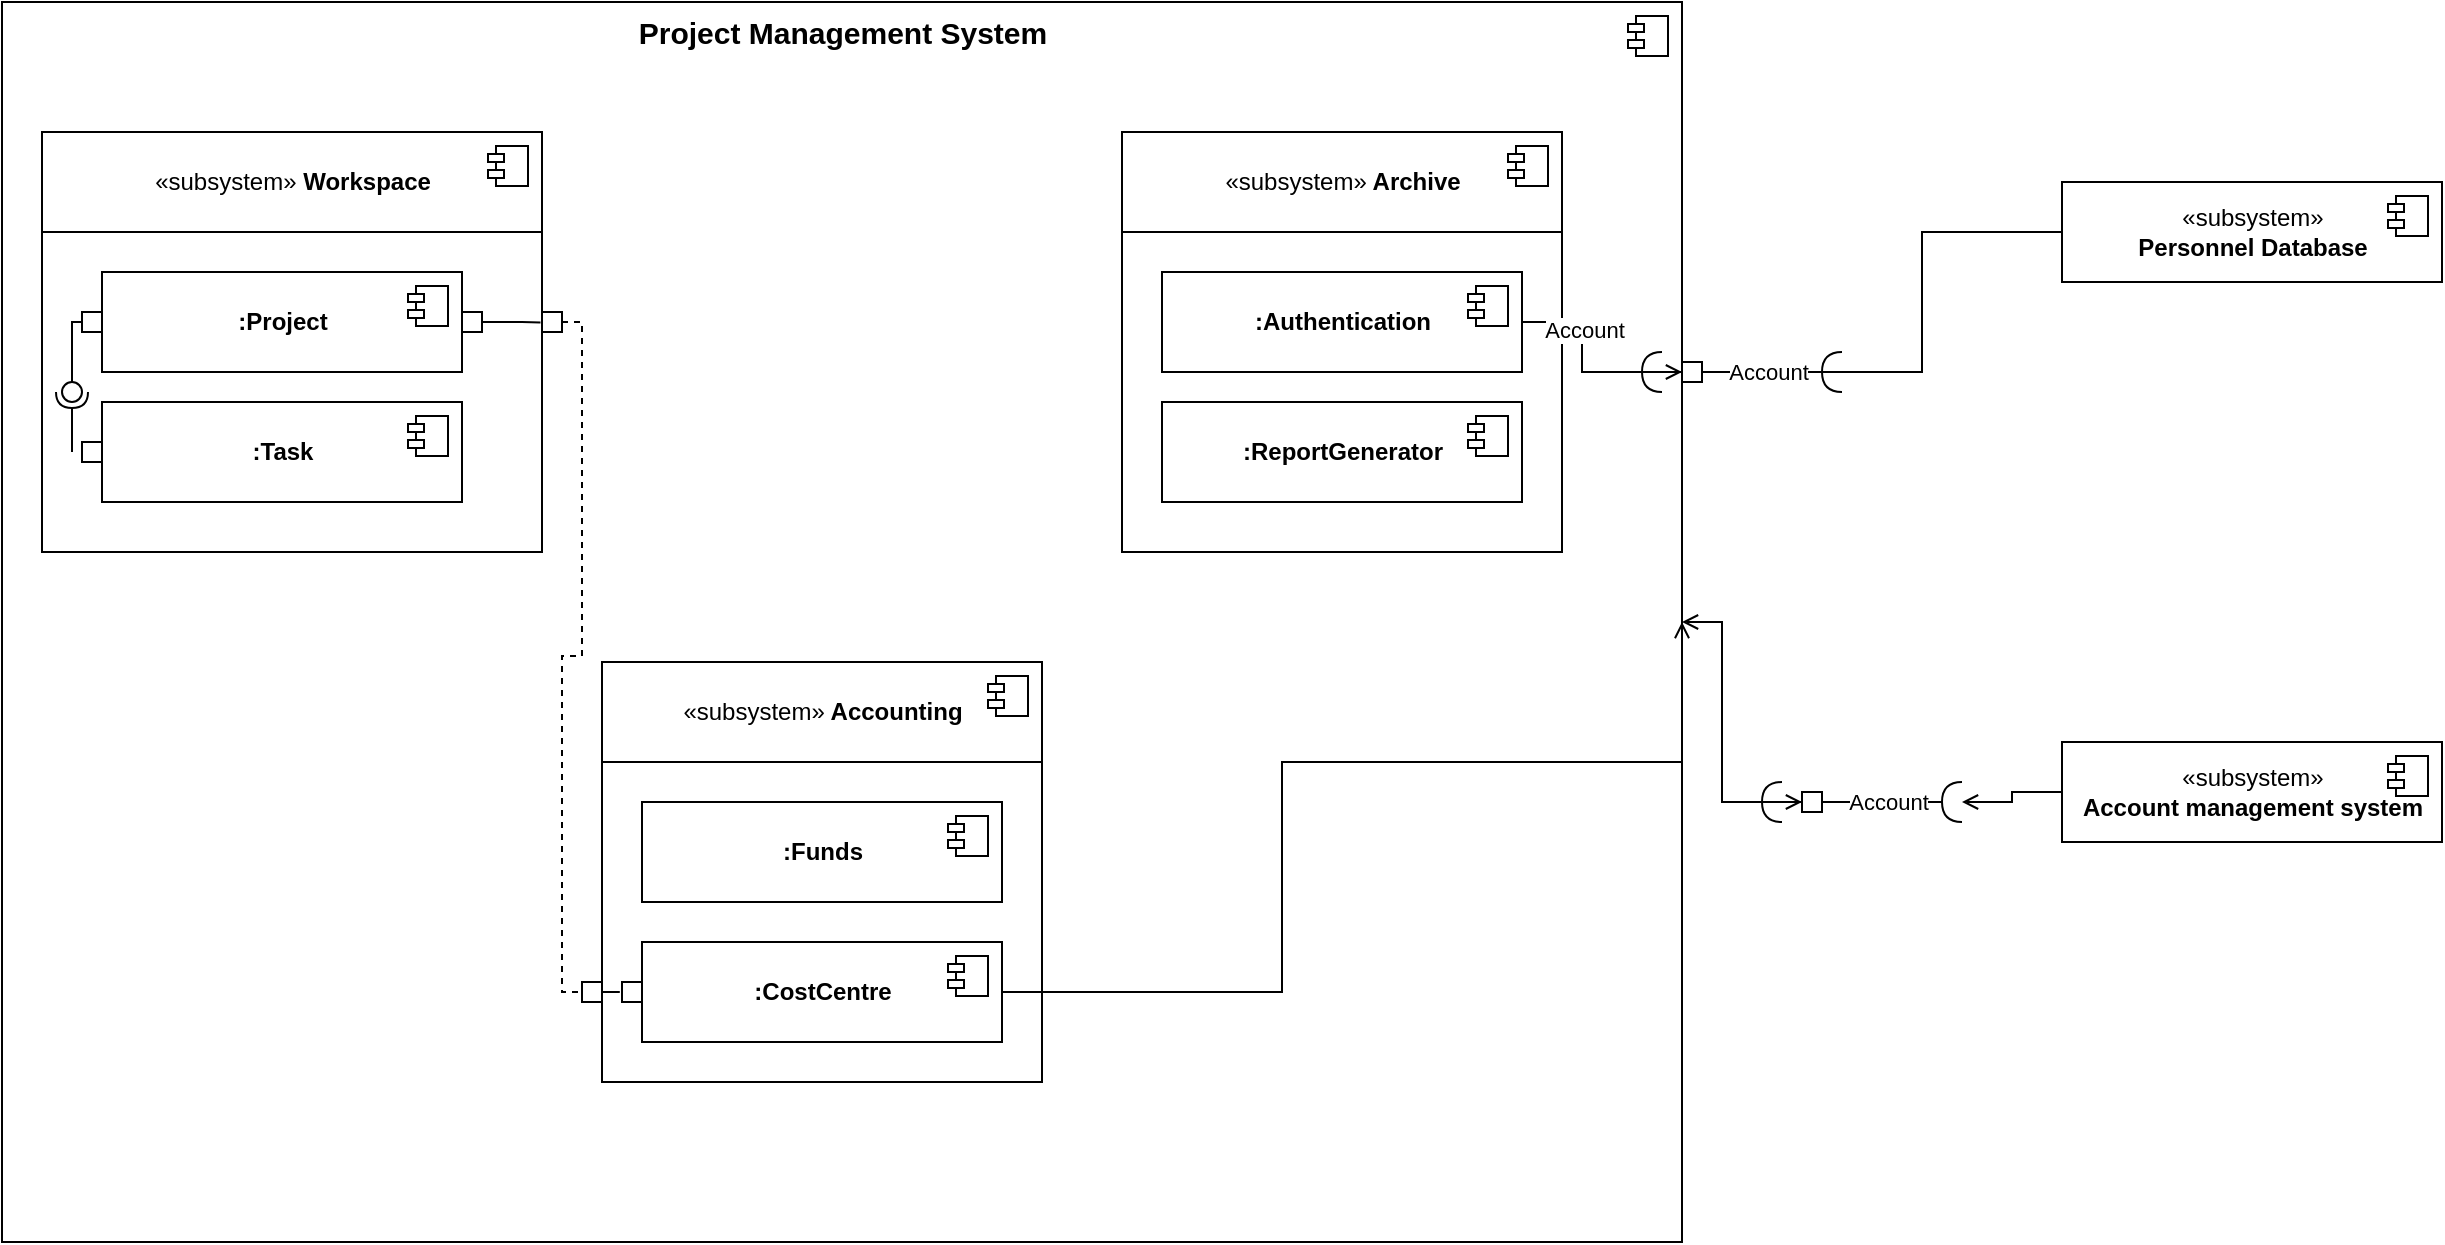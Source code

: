 <mxfile version="14.6.6" type="github">
  <diagram name="Page-1" id="5f0bae14-7c28-e335-631c-24af17079c00">
    <mxGraphModel dx="696" dy="351" grid="1" gridSize="10" guides="1" tooltips="1" connect="1" arrows="1" fold="1" page="1" pageScale="1" pageWidth="1100" pageHeight="850" background="#ffffff" math="0" shadow="0">
      <root>
        <mxCell id="0" />
        <mxCell id="1" parent="0" />
        <mxCell id="7hVWozrfAJZLWaMvnfx6-36" value="&lt;font size=&quot;1&quot;&gt;&lt;b style=&quot;font-size: 15px&quot;&gt;Project Management System&lt;/b&gt;&lt;/font&gt;" style="html=1;dropTarget=0;verticalAlign=top;" vertex="1" parent="1">
          <mxGeometry x="130" y="30" width="840" height="620" as="geometry" />
        </mxCell>
        <mxCell id="7hVWozrfAJZLWaMvnfx6-37" value="" style="shape=module;jettyWidth=8;jettyHeight=4;" vertex="1" parent="7hVWozrfAJZLWaMvnfx6-36">
          <mxGeometry x="1" width="20" height="20" relative="1" as="geometry">
            <mxPoint x="-27" y="7" as="offset" />
          </mxGeometry>
        </mxCell>
        <mxCell id="7hVWozrfAJZLWaMvnfx6-3" value="«subsystem»&lt;b&gt; Archive&lt;/b&gt;" style="html=1;dropTarget=0;" vertex="1" parent="1">
          <mxGeometry x="690" y="95" width="220" height="50" as="geometry" />
        </mxCell>
        <mxCell id="7hVWozrfAJZLWaMvnfx6-4" value="" style="shape=module;jettyWidth=8;jettyHeight=4;" vertex="1" parent="7hVWozrfAJZLWaMvnfx6-3">
          <mxGeometry x="1" width="20" height="20" relative="1" as="geometry">
            <mxPoint x="-27" y="7" as="offset" />
          </mxGeometry>
        </mxCell>
        <mxCell id="7hVWozrfAJZLWaMvnfx6-5" value="" style="whiteSpace=wrap;html=1;" vertex="1" parent="1">
          <mxGeometry x="690" y="145" width="220" height="160" as="geometry" />
        </mxCell>
        <mxCell id="7hVWozrfAJZLWaMvnfx6-46" style="edgeStyle=orthogonalEdgeStyle;rounded=0;orthogonalLoop=1;jettySize=auto;html=1;entryX=0;entryY=0.5;entryDx=0;entryDy=0;endArrow=open;endFill=0;startArrow=none;" edge="1" parent="1" source="7hVWozrfAJZLWaMvnfx6-47" target="7hVWozrfAJZLWaMvnfx6-44">
          <mxGeometry relative="1" as="geometry">
            <Array as="points" />
          </mxGeometry>
        </mxCell>
        <mxCell id="7hVWozrfAJZLWaMvnfx6-12" value="&lt;b&gt;:Authentication&lt;/b&gt;&lt;br&gt;&lt;b&gt;&lt;/b&gt;" style="html=1;dropTarget=0;" vertex="1" parent="1">
          <mxGeometry x="710" y="165" width="180" height="50" as="geometry" />
        </mxCell>
        <mxCell id="7hVWozrfAJZLWaMvnfx6-13" value="" style="shape=module;jettyWidth=8;jettyHeight=4;" vertex="1" parent="7hVWozrfAJZLWaMvnfx6-12">
          <mxGeometry x="1" width="20" height="20" relative="1" as="geometry">
            <mxPoint x="-27" y="7" as="offset" />
          </mxGeometry>
        </mxCell>
        <mxCell id="7hVWozrfAJZLWaMvnfx6-14" value="&lt;b&gt;:ReportGenerator&lt;/b&gt;" style="html=1;dropTarget=0;" vertex="1" parent="1">
          <mxGeometry x="710" y="230" width="180" height="50" as="geometry" />
        </mxCell>
        <mxCell id="7hVWozrfAJZLWaMvnfx6-15" value="" style="shape=module;jettyWidth=8;jettyHeight=4;" vertex="1" parent="7hVWozrfAJZLWaMvnfx6-14">
          <mxGeometry x="1" width="20" height="20" relative="1" as="geometry">
            <mxPoint x="-27" y="7" as="offset" />
          </mxGeometry>
        </mxCell>
        <mxCell id="7hVWozrfAJZLWaMvnfx6-18" value="«subsystem»&lt;b&gt; Workspace&lt;/b&gt;" style="html=1;dropTarget=0;" vertex="1" parent="1">
          <mxGeometry x="150" y="95" width="250" height="50" as="geometry" />
        </mxCell>
        <mxCell id="7hVWozrfAJZLWaMvnfx6-19" value="" style="shape=module;jettyWidth=8;jettyHeight=4;" vertex="1" parent="7hVWozrfAJZLWaMvnfx6-18">
          <mxGeometry x="1" width="20" height="20" relative="1" as="geometry">
            <mxPoint x="-27" y="7" as="offset" />
          </mxGeometry>
        </mxCell>
        <mxCell id="7hVWozrfAJZLWaMvnfx6-20" value="" style="whiteSpace=wrap;html=1;" vertex="1" parent="1">
          <mxGeometry x="150" y="145" width="250" height="160" as="geometry" />
        </mxCell>
        <mxCell id="7hVWozrfAJZLWaMvnfx6-21" value="&lt;b&gt;:Project&lt;/b&gt;" style="html=1;dropTarget=0;" vertex="1" parent="1">
          <mxGeometry x="180" y="165" width="180" height="50" as="geometry" />
        </mxCell>
        <mxCell id="7hVWozrfAJZLWaMvnfx6-22" value="" style="shape=module;jettyWidth=8;jettyHeight=4;" vertex="1" parent="7hVWozrfAJZLWaMvnfx6-21">
          <mxGeometry x="1" width="20" height="20" relative="1" as="geometry">
            <mxPoint x="-27" y="7" as="offset" />
          </mxGeometry>
        </mxCell>
        <mxCell id="7hVWozrfAJZLWaMvnfx6-23" value="&lt;b&gt;:Task&lt;/b&gt;" style="html=1;dropTarget=0;" vertex="1" parent="1">
          <mxGeometry x="180" y="230" width="180" height="50" as="geometry" />
        </mxCell>
        <mxCell id="7hVWozrfAJZLWaMvnfx6-24" value="" style="shape=module;jettyWidth=8;jettyHeight=4;" vertex="1" parent="7hVWozrfAJZLWaMvnfx6-23">
          <mxGeometry x="1" width="20" height="20" relative="1" as="geometry">
            <mxPoint x="-27" y="7" as="offset" />
          </mxGeometry>
        </mxCell>
        <mxCell id="7hVWozrfAJZLWaMvnfx6-27" value="«subsystem»&lt;b&gt; Accounting&lt;/b&gt;" style="html=1;dropTarget=0;" vertex="1" parent="1">
          <mxGeometry x="430" y="360" width="220" height="50" as="geometry" />
        </mxCell>
        <mxCell id="7hVWozrfAJZLWaMvnfx6-28" value="" style="shape=module;jettyWidth=8;jettyHeight=4;" vertex="1" parent="7hVWozrfAJZLWaMvnfx6-27">
          <mxGeometry x="1" width="20" height="20" relative="1" as="geometry">
            <mxPoint x="-27" y="7" as="offset" />
          </mxGeometry>
        </mxCell>
        <mxCell id="7hVWozrfAJZLWaMvnfx6-29" value="" style="whiteSpace=wrap;html=1;" vertex="1" parent="1">
          <mxGeometry x="430" y="410" width="220" height="160" as="geometry" />
        </mxCell>
        <mxCell id="7hVWozrfAJZLWaMvnfx6-30" value="&lt;b&gt;:Funds&lt;/b&gt;" style="html=1;dropTarget=0;" vertex="1" parent="1">
          <mxGeometry x="450" y="430" width="180" height="50" as="geometry" />
        </mxCell>
        <mxCell id="7hVWozrfAJZLWaMvnfx6-31" value="" style="shape=module;jettyWidth=8;jettyHeight=4;" vertex="1" parent="7hVWozrfAJZLWaMvnfx6-30">
          <mxGeometry x="1" width="20" height="20" relative="1" as="geometry">
            <mxPoint x="-27" y="7" as="offset" />
          </mxGeometry>
        </mxCell>
        <mxCell id="7hVWozrfAJZLWaMvnfx6-61" style="edgeStyle=orthogonalEdgeStyle;rounded=0;orthogonalLoop=1;jettySize=auto;html=1;endArrow=open;endFill=0;entryX=1;entryY=0.5;entryDx=0;entryDy=0;exitX=1;exitY=0.5;exitDx=0;exitDy=0;" edge="1" parent="1" source="7hVWozrfAJZLWaMvnfx6-32" target="7hVWozrfAJZLWaMvnfx6-36">
          <mxGeometry relative="1" as="geometry">
            <Array as="points">
              <mxPoint x="770" y="525" />
              <mxPoint x="770" y="410" />
              <mxPoint x="970" y="410" />
            </Array>
          </mxGeometry>
        </mxCell>
        <mxCell id="7hVWozrfAJZLWaMvnfx6-32" value="&lt;b&gt;:CostCentre&lt;/b&gt;" style="html=1;dropTarget=0;" vertex="1" parent="1">
          <mxGeometry x="450" y="500" width="180" height="50" as="geometry" />
        </mxCell>
        <mxCell id="7hVWozrfAJZLWaMvnfx6-33" value="" style="shape=module;jettyWidth=8;jettyHeight=4;" vertex="1" parent="7hVWozrfAJZLWaMvnfx6-32">
          <mxGeometry x="1" width="20" height="20" relative="1" as="geometry">
            <mxPoint x="-27" y="7" as="offset" />
          </mxGeometry>
        </mxCell>
        <mxCell id="7hVWozrfAJZLWaMvnfx6-38" value="&lt;div&gt;«subsystem»&lt;b&gt;&lt;br&gt;&lt;/b&gt;&lt;/div&gt;&lt;div&gt;&lt;b&gt;Personnel Database&lt;/b&gt;&lt;/div&gt;" style="html=1;dropTarget=0;" vertex="1" parent="1">
          <mxGeometry x="1160" y="120" width="190" height="50" as="geometry" />
        </mxCell>
        <mxCell id="7hVWozrfAJZLWaMvnfx6-39" value="" style="shape=module;jettyWidth=8;jettyHeight=4;" vertex="1" parent="7hVWozrfAJZLWaMvnfx6-38">
          <mxGeometry x="1" width="20" height="20" relative="1" as="geometry">
            <mxPoint x="-27" y="7" as="offset" />
          </mxGeometry>
        </mxCell>
        <mxCell id="7hVWozrfAJZLWaMvnfx6-41" value="" style="shape=requiredInterface;html=1;verticalLabelPosition=bottom;direction=west;" vertex="1" parent="1">
          <mxGeometry x="1040" y="205" width="10" height="20" as="geometry" />
        </mxCell>
        <mxCell id="7hVWozrfAJZLWaMvnfx6-43" value="" style="edgeStyle=orthogonalEdgeStyle;rounded=0;orthogonalLoop=1;jettySize=auto;html=1;entryX=1;entryY=0.5;entryDx=0;entryDy=0;endArrow=none;entryPerimeter=0;" edge="1" parent="1" source="7hVWozrfAJZLWaMvnfx6-38" target="7hVWozrfAJZLWaMvnfx6-41">
          <mxGeometry relative="1" as="geometry">
            <mxPoint x="1160" y="145" as="sourcePoint" />
            <mxPoint x="970" y="220" as="targetPoint" />
            <Array as="points">
              <mxPoint x="1090" y="145" />
              <mxPoint x="1090" y="215" />
            </Array>
          </mxGeometry>
        </mxCell>
        <mxCell id="7hVWozrfAJZLWaMvnfx6-44" value="" style="rounded=0;whiteSpace=wrap;html=1;align=right;" vertex="1" parent="1">
          <mxGeometry x="970" y="210" width="10" height="10" as="geometry" />
        </mxCell>
        <mxCell id="7hVWozrfAJZLWaMvnfx6-45" value="" style="edgeStyle=orthogonalEdgeStyle;rounded=0;orthogonalLoop=1;jettySize=auto;html=1;entryX=1;entryY=0.5;entryDx=0;entryDy=0;startArrow=none;endArrow=none;endFill=0;" edge="1" parent="1" source="7hVWozrfAJZLWaMvnfx6-41" target="7hVWozrfAJZLWaMvnfx6-44">
          <mxGeometry relative="1" as="geometry">
            <mxPoint x="1040" y="220" as="sourcePoint" />
            <mxPoint x="970" y="220" as="targetPoint" />
            <Array as="points">
              <mxPoint x="990" y="215" />
              <mxPoint x="990" y="215" />
            </Array>
          </mxGeometry>
        </mxCell>
        <mxCell id="7hVWozrfAJZLWaMvnfx6-49" value="Account" style="edgeLabel;html=1;align=center;verticalAlign=middle;resizable=0;points=[];" vertex="1" connectable="0" parent="7hVWozrfAJZLWaMvnfx6-45">
          <mxGeometry x="-0.085" relative="1" as="geometry">
            <mxPoint as="offset" />
          </mxGeometry>
        </mxCell>
        <mxCell id="7hVWozrfAJZLWaMvnfx6-47" value="" style="shape=requiredInterface;html=1;verticalLabelPosition=bottom;direction=west;" vertex="1" parent="1">
          <mxGeometry x="950" y="205" width="10" height="20" as="geometry" />
        </mxCell>
        <mxCell id="7hVWozrfAJZLWaMvnfx6-48" value="" style="edgeStyle=orthogonalEdgeStyle;rounded=0;orthogonalLoop=1;jettySize=auto;html=1;entryX=1;entryY=0.5;entryDx=0;entryDy=0;endArrow=none;endFill=0;exitX=1;exitY=0.5;exitDx=0;exitDy=0;entryPerimeter=0;" edge="1" parent="1" source="7hVWozrfAJZLWaMvnfx6-12" target="7hVWozrfAJZLWaMvnfx6-47">
          <mxGeometry relative="1" as="geometry">
            <mxPoint x="890" y="215" as="sourcePoint" />
            <mxPoint x="970" y="215" as="targetPoint" />
            <Array as="points" />
          </mxGeometry>
        </mxCell>
        <mxCell id="7hVWozrfAJZLWaMvnfx6-50" value="Account" style="edgeLabel;html=1;align=center;verticalAlign=middle;resizable=0;points=[];" vertex="1" connectable="0" parent="7hVWozrfAJZLWaMvnfx6-48">
          <mxGeometry x="-0.209" y="1" relative="1" as="geometry">
            <mxPoint as="offset" />
          </mxGeometry>
        </mxCell>
        <mxCell id="7hVWozrfAJZLWaMvnfx6-59" style="edgeStyle=orthogonalEdgeStyle;rounded=0;orthogonalLoop=1;jettySize=auto;html=1;entryX=0;entryY=0.5;entryDx=0;entryDy=0;entryPerimeter=0;endArrow=open;endFill=0;" edge="1" parent="1" source="7hVWozrfAJZLWaMvnfx6-51" target="7hVWozrfAJZLWaMvnfx6-54">
          <mxGeometry relative="1" as="geometry" />
        </mxCell>
        <mxCell id="7hVWozrfAJZLWaMvnfx6-51" value="&lt;div&gt;«subsystem»&lt;b&gt;&lt;br&gt;&lt;/b&gt;&lt;/div&gt;&lt;div&gt;&lt;b&gt;Account management system&lt;/b&gt;&lt;/div&gt;" style="html=1;dropTarget=0;" vertex="1" parent="1">
          <mxGeometry x="1160" y="400" width="190" height="50" as="geometry" />
        </mxCell>
        <mxCell id="7hVWozrfAJZLWaMvnfx6-52" value="" style="shape=module;jettyWidth=8;jettyHeight=4;" vertex="1" parent="7hVWozrfAJZLWaMvnfx6-51">
          <mxGeometry x="1" width="20" height="20" relative="1" as="geometry">
            <mxPoint x="-27" y="7" as="offset" />
          </mxGeometry>
        </mxCell>
        <mxCell id="7hVWozrfAJZLWaMvnfx6-53" style="edgeStyle=orthogonalEdgeStyle;rounded=0;orthogonalLoop=1;jettySize=auto;html=1;entryX=0;entryY=0.5;entryDx=0;entryDy=0;endArrow=open;endFill=0;startArrow=none;" edge="1" source="7hVWozrfAJZLWaMvnfx6-58" target="7hVWozrfAJZLWaMvnfx6-55" parent="1">
          <mxGeometry relative="1" as="geometry">
            <Array as="points" />
          </mxGeometry>
        </mxCell>
        <mxCell id="7hVWozrfAJZLWaMvnfx6-54" value="" style="shape=requiredInterface;html=1;verticalLabelPosition=bottom;direction=west;" vertex="1" parent="1">
          <mxGeometry x="1100" y="420" width="10" height="20" as="geometry" />
        </mxCell>
        <mxCell id="7hVWozrfAJZLWaMvnfx6-55" value="" style="rounded=0;whiteSpace=wrap;html=1;align=right;" vertex="1" parent="1">
          <mxGeometry x="1030" y="425" width="10" height="10" as="geometry" />
        </mxCell>
        <mxCell id="7hVWozrfAJZLWaMvnfx6-56" value="" style="edgeStyle=orthogonalEdgeStyle;rounded=0;orthogonalLoop=1;jettySize=auto;html=1;entryX=1;entryY=0.5;entryDx=0;entryDy=0;startArrow=none;endArrow=none;endFill=0;" edge="1" source="7hVWozrfAJZLWaMvnfx6-54" target="7hVWozrfAJZLWaMvnfx6-55" parent="1">
          <mxGeometry relative="1" as="geometry">
            <mxPoint x="1100" y="435" as="sourcePoint" />
            <mxPoint x="1030" y="435" as="targetPoint" />
            <Array as="points">
              <mxPoint x="1050" y="430" />
              <mxPoint x="1050" y="430" />
            </Array>
          </mxGeometry>
        </mxCell>
        <mxCell id="7hVWozrfAJZLWaMvnfx6-57" value="Account" style="edgeLabel;html=1;align=center;verticalAlign=middle;resizable=0;points=[];" vertex="1" connectable="0" parent="7hVWozrfAJZLWaMvnfx6-56">
          <mxGeometry x="-0.085" relative="1" as="geometry">
            <mxPoint as="offset" />
          </mxGeometry>
        </mxCell>
        <mxCell id="7hVWozrfAJZLWaMvnfx6-60" style="edgeStyle=orthogonalEdgeStyle;rounded=0;orthogonalLoop=1;jettySize=auto;html=1;endArrow=open;endFill=0;" edge="1" parent="1" source="7hVWozrfAJZLWaMvnfx6-58" target="7hVWozrfAJZLWaMvnfx6-36">
          <mxGeometry relative="1" as="geometry" />
        </mxCell>
        <mxCell id="7hVWozrfAJZLWaMvnfx6-58" value="" style="shape=requiredInterface;html=1;verticalLabelPosition=bottom;direction=west;" vertex="1" parent="1">
          <mxGeometry x="1010" y="420" width="10" height="20" as="geometry" />
        </mxCell>
        <mxCell id="7hVWozrfAJZLWaMvnfx6-69" style="edgeStyle=orthogonalEdgeStyle;rounded=0;orthogonalLoop=1;jettySize=auto;html=1;entryX=0.997;entryY=0.283;entryDx=0;entryDy=0;entryPerimeter=0;endArrow=none;endFill=0;" edge="1" parent="1" source="7hVWozrfAJZLWaMvnfx6-68" target="7hVWozrfAJZLWaMvnfx6-20">
          <mxGeometry relative="1" as="geometry">
            <mxPoint x="390" y="190" as="targetPoint" />
            <Array as="points">
              <mxPoint x="390" y="190" />
              <mxPoint x="390" y="190" />
            </Array>
          </mxGeometry>
        </mxCell>
        <mxCell id="7hVWozrfAJZLWaMvnfx6-68" value="" style="rounded=0;whiteSpace=wrap;html=1;align=right;" vertex="1" parent="1">
          <mxGeometry x="360" y="185" width="10" height="10" as="geometry" />
        </mxCell>
        <mxCell id="7hVWozrfAJZLWaMvnfx6-71" value="" style="rounded=0;whiteSpace=wrap;html=1;align=right;" vertex="1" parent="1">
          <mxGeometry x="400" y="185" width="10" height="10" as="geometry" />
        </mxCell>
        <mxCell id="7hVWozrfAJZLWaMvnfx6-75" value="" style="rounded=0;whiteSpace=wrap;html=1;align=right;" vertex="1" parent="1">
          <mxGeometry x="440" y="520" width="10" height="10" as="geometry" />
        </mxCell>
        <mxCell id="7hVWozrfAJZLWaMvnfx6-78" style="edgeStyle=orthogonalEdgeStyle;rounded=0;orthogonalLoop=1;jettySize=auto;html=1;endArrow=none;endFill=0;exitX=1;exitY=0.5;exitDx=0;exitDy=0;entryX=-0.109;entryY=0.574;entryDx=0;entryDy=0;entryPerimeter=0;" edge="1" parent="1" source="7hVWozrfAJZLWaMvnfx6-76" target="7hVWozrfAJZLWaMvnfx6-75">
          <mxGeometry relative="1" as="geometry" />
        </mxCell>
        <mxCell id="7hVWozrfAJZLWaMvnfx6-76" value="" style="rounded=0;whiteSpace=wrap;html=1;align=right;" vertex="1" parent="1">
          <mxGeometry x="420" y="520" width="10" height="10" as="geometry" />
        </mxCell>
        <mxCell id="7hVWozrfAJZLWaMvnfx6-77" value="" style="edgeStyle=orthogonalEdgeStyle;rounded=0;orthogonalLoop=1;jettySize=auto;html=1;endArrow=none;endFill=0;entryX=0;entryY=0.5;entryDx=0;entryDy=0;dashed=1;" edge="1" parent="1" source="7hVWozrfAJZLWaMvnfx6-71" target="7hVWozrfAJZLWaMvnfx6-76">
          <mxGeometry relative="1" as="geometry">
            <mxPoint x="410" y="190.034" as="sourcePoint" />
            <mxPoint x="427.8" y="526.16" as="targetPoint" />
            <Array as="points">
              <mxPoint x="420" y="190" />
              <mxPoint x="420" y="357" />
              <mxPoint x="410" y="357" />
              <mxPoint x="410" y="525" />
            </Array>
          </mxGeometry>
        </mxCell>
        <mxCell id="7hVWozrfAJZLWaMvnfx6-80" value="" style="rounded=0;orthogonalLoop=1;jettySize=auto;html=1;endArrow=none;endFill=0;exitX=0;exitY=0.5;exitDx=0;exitDy=0;startArrow=none;" edge="1" target="7hVWozrfAJZLWaMvnfx6-82" parent="1" source="7hVWozrfAJZLWaMvnfx6-83">
          <mxGeometry relative="1" as="geometry">
            <mxPoint x="390" y="255" as="sourcePoint" />
            <Array as="points">
              <mxPoint x="165" y="190" />
            </Array>
          </mxGeometry>
        </mxCell>
        <mxCell id="7hVWozrfAJZLWaMvnfx6-81" value="" style="rounded=0;orthogonalLoop=1;jettySize=auto;html=1;endArrow=halfCircle;endFill=0;entryX=0.5;entryY=0.5;entryDx=0;entryDy=0;endSize=6;strokeWidth=1;startArrow=none;" edge="1" target="7hVWozrfAJZLWaMvnfx6-82" parent="1">
          <mxGeometry relative="1" as="geometry">
            <mxPoint x="165" y="255" as="sourcePoint" />
            <Array as="points" />
          </mxGeometry>
        </mxCell>
        <mxCell id="7hVWozrfAJZLWaMvnfx6-82" value="" style="ellipse;whiteSpace=wrap;html=1;fontFamily=Helvetica;fontSize=12;fontColor=#000000;align=center;strokeColor=#000000;fillColor=#ffffff;points=[];aspect=fixed;resizable=0;" vertex="1" parent="1">
          <mxGeometry x="160" y="220" width="10" height="10" as="geometry" />
        </mxCell>
        <mxCell id="7hVWozrfAJZLWaMvnfx6-83" value="" style="rounded=0;whiteSpace=wrap;html=1;align=right;" vertex="1" parent="1">
          <mxGeometry x="170" y="185" width="10" height="10" as="geometry" />
        </mxCell>
        <mxCell id="7hVWozrfAJZLWaMvnfx6-84" value="" style="rounded=0;orthogonalLoop=1;jettySize=auto;html=1;endArrow=none;endFill=0;exitX=0;exitY=0.5;exitDx=0;exitDy=0;" edge="1" parent="1" source="7hVWozrfAJZLWaMvnfx6-21" target="7hVWozrfAJZLWaMvnfx6-83">
          <mxGeometry relative="1" as="geometry">
            <mxPoint x="180" y="190" as="sourcePoint" />
            <mxPoint x="165" y="220" as="targetPoint" />
            <Array as="points" />
          </mxGeometry>
        </mxCell>
        <mxCell id="7hVWozrfAJZLWaMvnfx6-85" value="" style="rounded=0;whiteSpace=wrap;html=1;align=right;" vertex="1" parent="1">
          <mxGeometry x="170" y="250" width="10" height="10" as="geometry" />
        </mxCell>
        <mxCell id="7hVWozrfAJZLWaMvnfx6-87" value="" style="rounded=0;orthogonalLoop=1;jettySize=auto;html=1;endArrow=none;endFill=0;endSize=6;strokeWidth=1;" edge="1" parent="1">
          <mxGeometry relative="1" as="geometry">
            <mxPoint x="165" y="255" as="sourcePoint" />
            <mxPoint x="165" y="255" as="targetPoint" />
            <Array as="points">
              <mxPoint x="165" y="255" />
            </Array>
          </mxGeometry>
        </mxCell>
      </root>
    </mxGraphModel>
  </diagram>
</mxfile>

